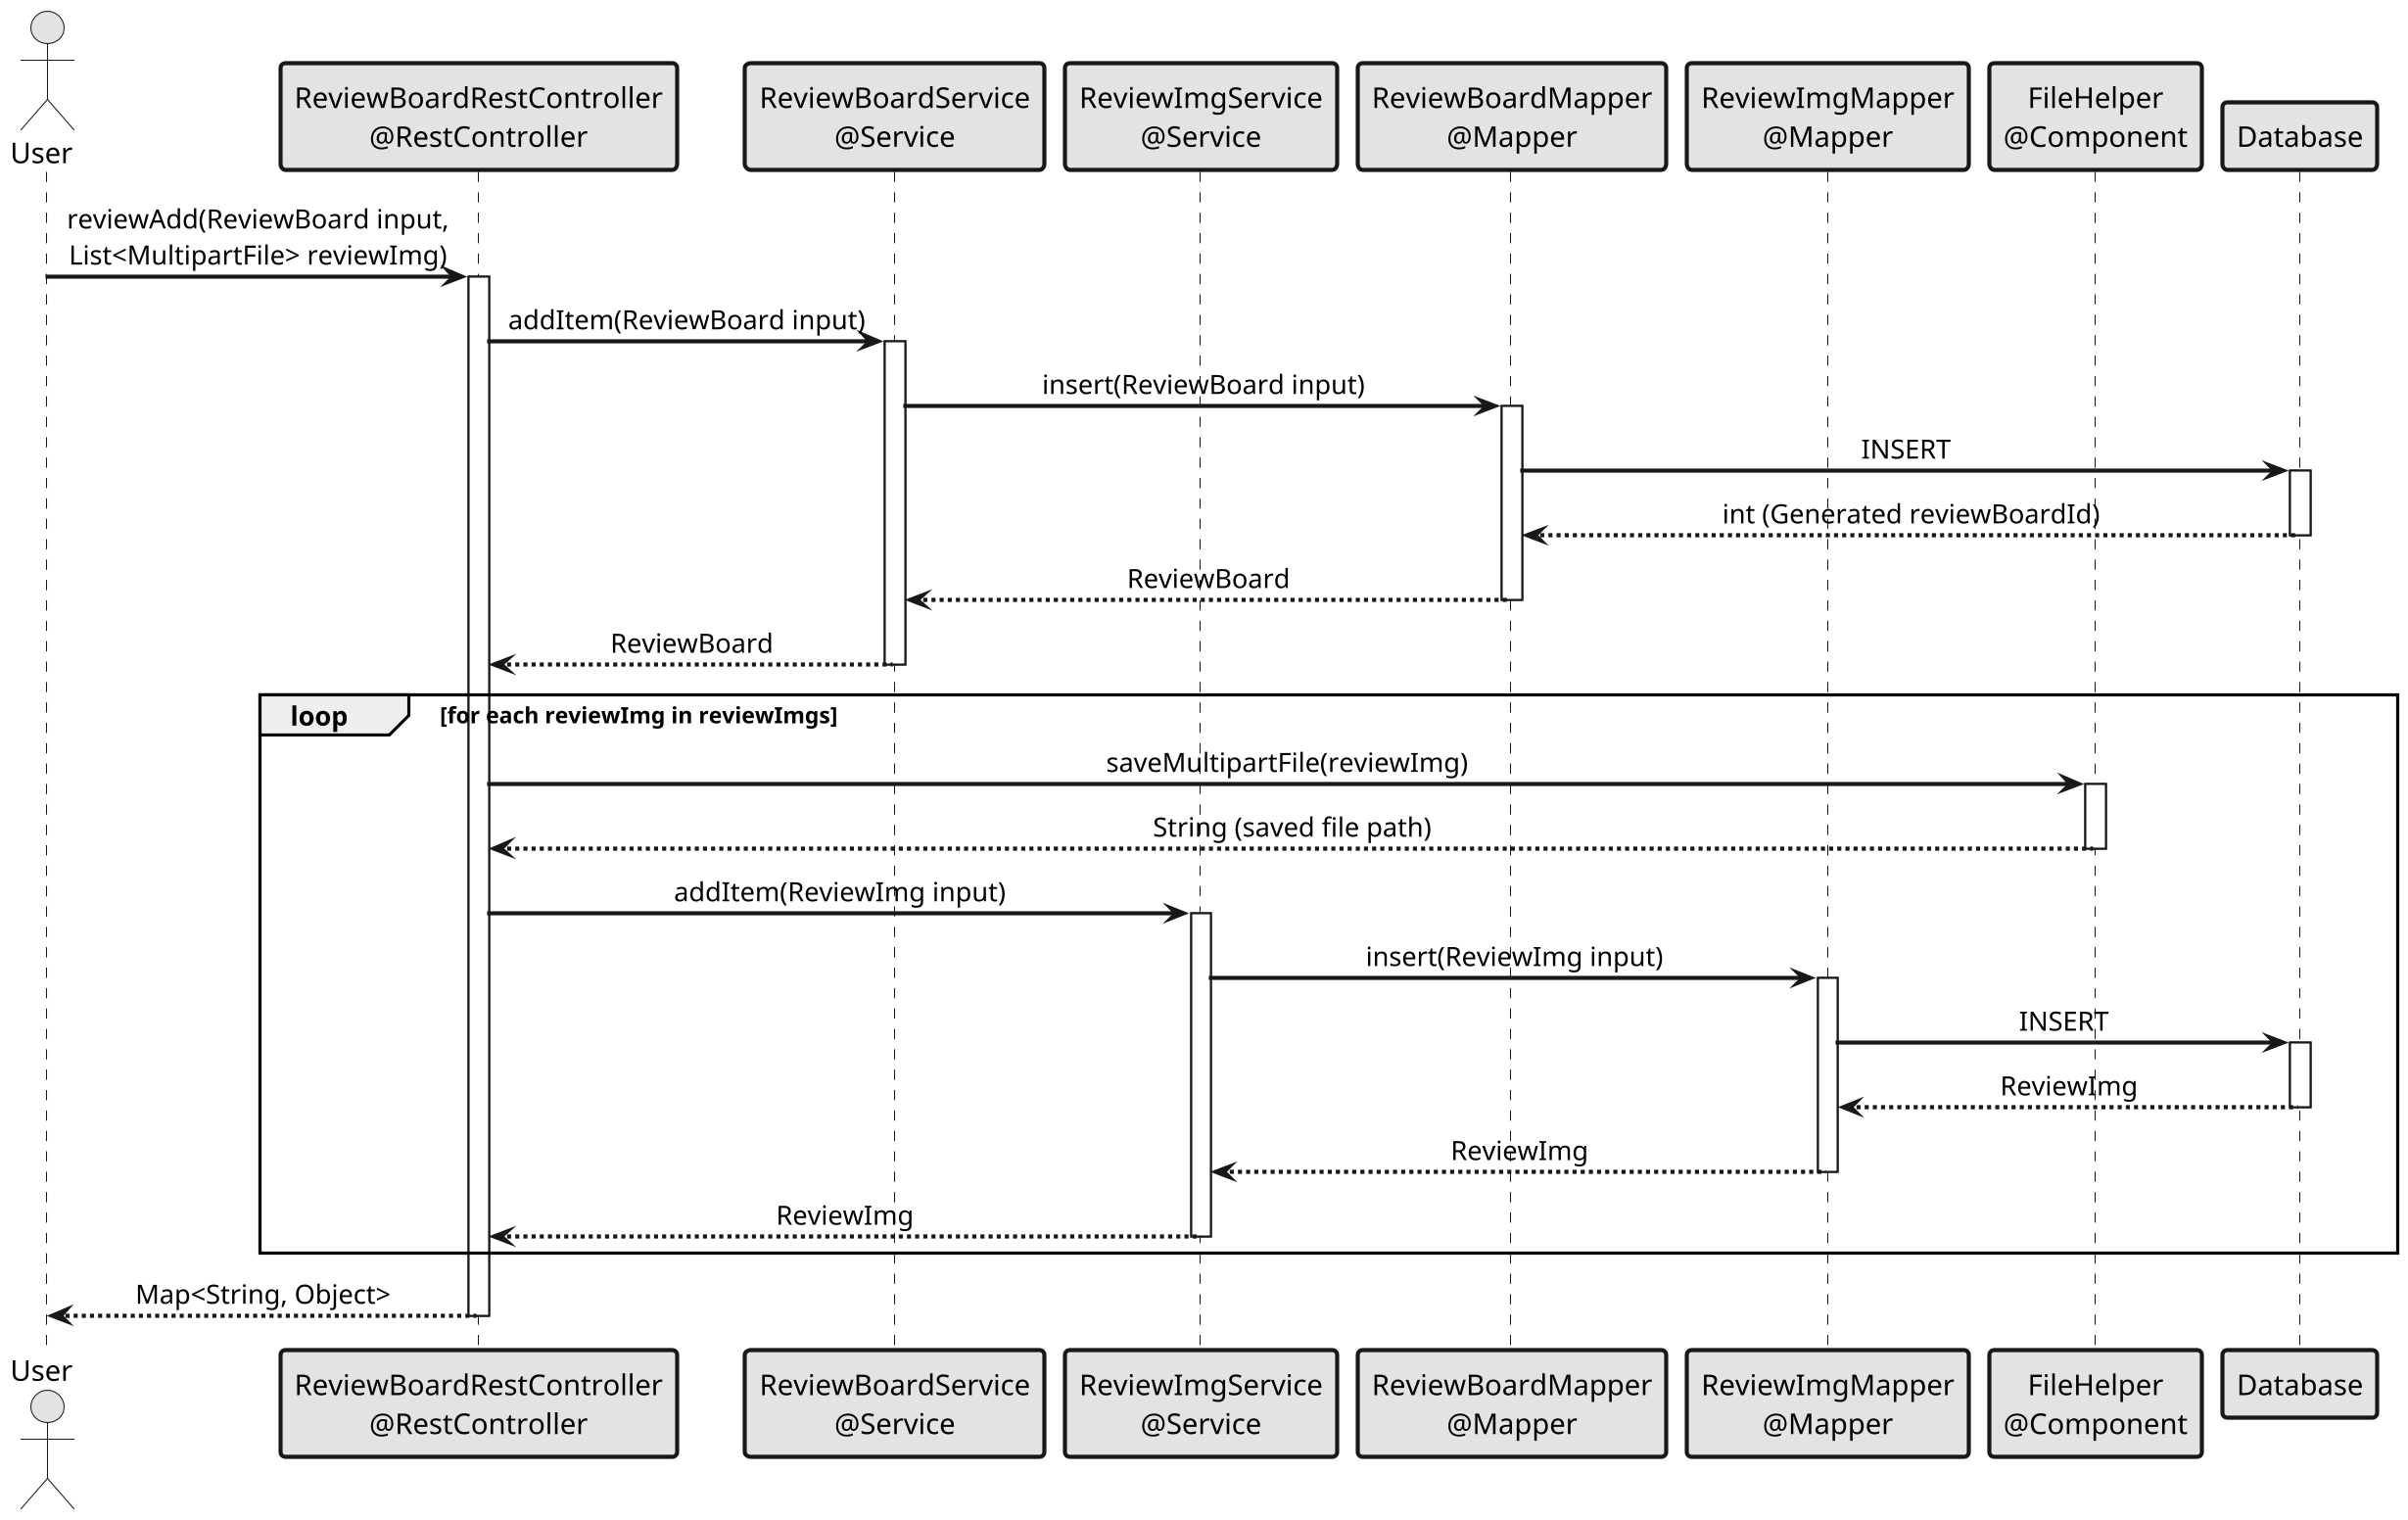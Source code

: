 @startuml
skinparam dpi 200
skinparam sequenceMessageAlign center
skinparam monochrome true
skinparam sequenceParticipantBorderThickness 2
skinparam sequenceArrowThickness 2

actor User
participant "ReviewBoardRestController\n@RestController" as Controller
participant "ReviewBoardService\n@Service" as Service
participant "ReviewImgService\n@Service" as ImgService
participant "ReviewBoardMapper\n@Mapper" as Mapper
participant "ReviewImgMapper\n@Mapper" as ImgMapper
participant "FileHelper\n@Component" as FileHelper
participant "Database" as DB

User -> Controller : reviewAdd(ReviewBoard input,\nList<MultipartFile> reviewImg)
activate Controller

Controller -> Service : addItem(ReviewBoard input)
activate Service

Service -> Mapper : insert(ReviewBoard input)
activate Mapper

Mapper -> DB : INSERT
activate DB
DB --> Mapper : int (Generated reviewBoardId)
deactivate DB

Mapper --> Service : ReviewBoard
deactivate Mapper

Service --> Controller : ReviewBoard
deactivate Service

loop for each reviewImg in reviewImgs
    Controller -> FileHelper : saveMultipartFile(reviewImg)
    activate FileHelper
    FileHelper --> Controller : String (saved file path)
    deactivate FileHelper

    Controller -> ImgService : addItem(ReviewImg input)
    activate ImgService
    
    ImgService -> ImgMapper : insert(ReviewImg input)
    activate ImgMapper
    
    ImgMapper -> DB : INSERT
    activate DB
    DB --> ImgMapper : ReviewImg
    deactivate DB
    
    ImgMapper --> ImgService : ReviewImg
    deactivate ImgMapper
    
    ImgService --> Controller : ReviewImg
    deactivate ImgService
end

Controller --> User : Map<String, Object>
deactivate Controller

@enduml